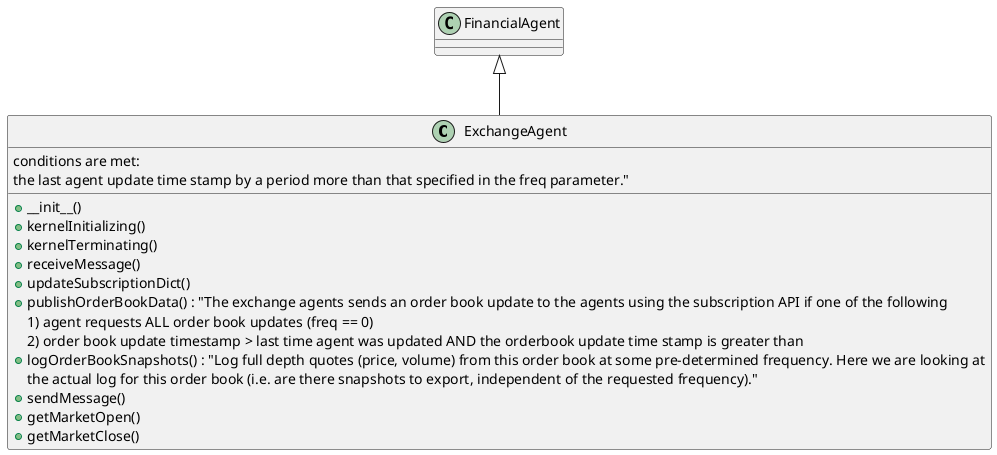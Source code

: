 @startuml
class ExchangeAgent {
  + __init__()
  + kernelInitializing()
  + kernelTerminating()
  + receiveMessage()
  + updateSubscriptionDict()
  + publishOrderBookData() : "The exchange agents sends an order book update to the agents using the subscription API if one of the following
conditions are met:
1) agent requests ALL order book updates (freq == 0)
2) order book update timestamp > last time agent was updated AND the orderbook update time stamp is greater than
the last agent update time stamp by a period more than that specified in the freq parameter."
  + logOrderBookSnapshots() : "Log full depth quotes (price, volume) from this order book at some pre-determined frequency. Here we are looking at
the actual log for this order book (i.e. are there snapshots to export, independent of the requested frequency)."
  + sendMessage()
  + getMarketOpen()
  + getMarketClose()
}
FinancialAgent <|-- ExchangeAgent
@enduml